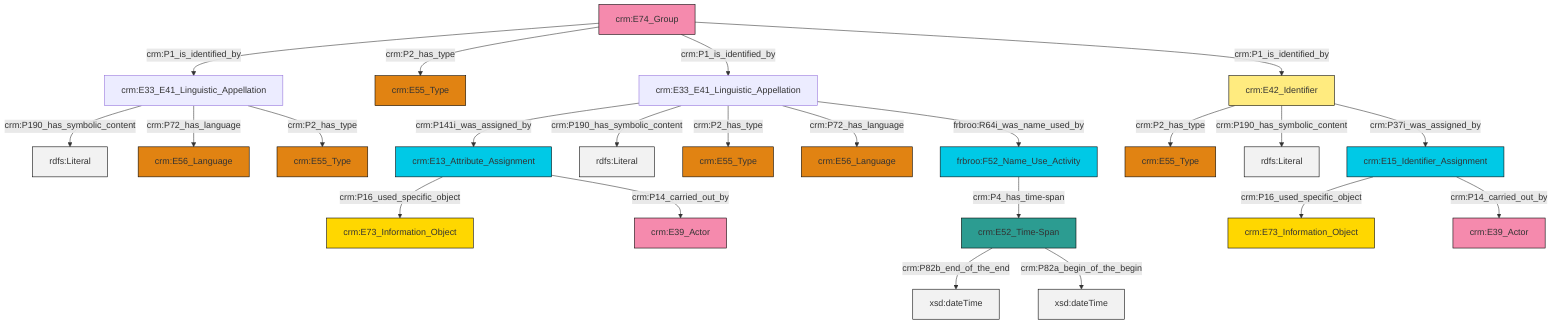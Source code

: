 graph TD
classDef Literal fill:#f2f2f2,stroke:#000000;
classDef CRM_Entity fill:#FFFFFF,stroke:#000000;
classDef Temporal_Entity fill:#00C9E6, stroke:#000000;
classDef Type fill:#E18312, stroke:#000000;
classDef Time-Span fill:#2C9C91, stroke:#000000;
classDef Appellation fill:#FFEB7F, stroke:#000000;
classDef Place fill:#008836, stroke:#000000;
classDef Persistent_Item fill:#B266B2, stroke:#000000;
classDef Conceptual_Object fill:#FFD700, stroke:#000000;
classDef Physical_Thing fill:#D2B48C, stroke:#000000;
classDef Actor fill:#f58aad, stroke:#000000;
classDef PC_Classes fill:#4ce600, stroke:#000000;
classDef Multi fill:#cccccc,stroke:#000000;

2["crm:E13_Attribute_Assignment"]:::Temporal_Entity -->|crm:P16_used_specific_object| 3["crm:E73_Information_Object"]:::Conceptual_Object
17["crm:E33_E41_Linguistic_Appellation"]:::Default -->|crm:P190_has_symbolic_content| 18[rdfs:Literal]:::Literal
19["crm:E33_E41_Linguistic_Appellation"]:::Default -->|crm:P141i_was_assigned_by| 2["crm:E13_Attribute_Assignment"]:::Temporal_Entity
0["crm:E74_Group"]:::Actor -->|crm:P1_is_identified_by| 17["crm:E33_E41_Linguistic_Appellation"]:::Default
0["crm:E74_Group"]:::Actor -->|crm:P2_has_type| 20["crm:E55_Type"]:::Type
26["crm:E42_Identifier"]:::Appellation -->|crm:P2_has_type| 27["crm:E55_Type"]:::Type
19["crm:E33_E41_Linguistic_Appellation"]:::Default -->|crm:P190_has_symbolic_content| 28[rdfs:Literal]:::Literal
0["crm:E74_Group"]:::Actor -->|crm:P1_is_identified_by| 19["crm:E33_E41_Linguistic_Appellation"]:::Default
26["crm:E42_Identifier"]:::Appellation -->|crm:P190_has_symbolic_content| 33[rdfs:Literal]:::Literal
17["crm:E33_E41_Linguistic_Appellation"]:::Default -->|crm:P72_has_language| 11["crm:E56_Language"]:::Type
19["crm:E33_E41_Linguistic_Appellation"]:::Default -->|crm:P2_has_type| 34["crm:E55_Type"]:::Type
17["crm:E33_E41_Linguistic_Appellation"]:::Default -->|crm:P2_has_type| 13["crm:E55_Type"]:::Type
9["crm:E15_Identifier_Assignment"]:::Temporal_Entity -->|crm:P16_used_specific_object| 4["crm:E73_Information_Object"]:::Conceptual_Object
0["crm:E74_Group"]:::Actor -->|crm:P1_is_identified_by| 26["crm:E42_Identifier"]:::Appellation
22["crm:E52_Time-Span"]:::Time-Span -->|crm:P82b_end_of_the_end| 36[xsd:dateTime]:::Literal
7["frbroo:F52_Name_Use_Activity"]:::Temporal_Entity -->|crm:P4_has_time-span| 22["crm:E52_Time-Span"]:::Time-Span
19["crm:E33_E41_Linguistic_Appellation"]:::Default -->|crm:P72_has_language| 31["crm:E56_Language"]:::Type
9["crm:E15_Identifier_Assignment"]:::Temporal_Entity -->|crm:P14_carried_out_by| 24["crm:E39_Actor"]:::Actor
19["crm:E33_E41_Linguistic_Appellation"]:::Default -->|frbroo:R64i_was_name_used_by| 7["frbroo:F52_Name_Use_Activity"]:::Temporal_Entity
2["crm:E13_Attribute_Assignment"]:::Temporal_Entity -->|crm:P14_carried_out_by| 15["crm:E39_Actor"]:::Actor
26["crm:E42_Identifier"]:::Appellation -->|crm:P37i_was_assigned_by| 9["crm:E15_Identifier_Assignment"]:::Temporal_Entity
22["crm:E52_Time-Span"]:::Time-Span -->|crm:P82a_begin_of_the_begin| 41[xsd:dateTime]:::Literal